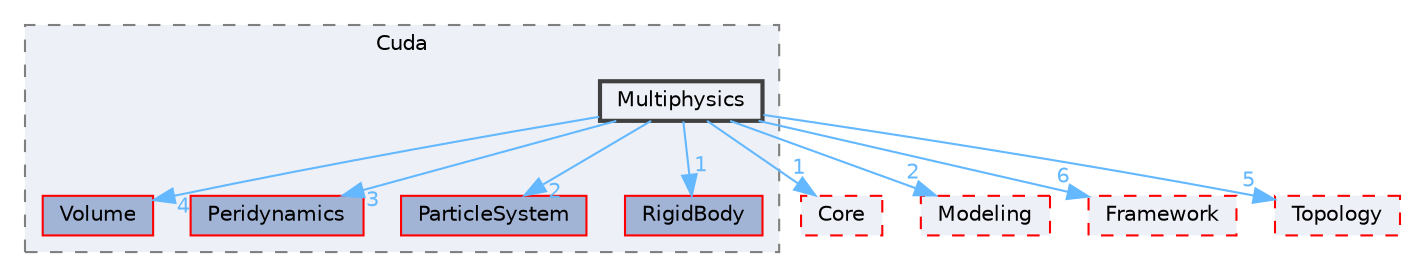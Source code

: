 digraph "D:/Peridyno/peridyno/src/Dynamics/Cuda/Multiphysics"
{
 // LATEX_PDF_SIZE
  bgcolor="transparent";
  edge [fontname=Helvetica,fontsize=10,labelfontname=Helvetica,labelfontsize=10];
  node [fontname=Helvetica,fontsize=10,shape=box,height=0.2,width=0.4];
  compound=true
  subgraph clusterdir_5b6078a30aa2f816f8ccd07bd3a8bd2d {
    graph [ bgcolor="#edf0f7", pencolor="grey50", label="Cuda", fontname=Helvetica,fontsize=10 style="filled,dashed", URL="dir_5b6078a30aa2f816f8ccd07bd3a8bd2d.html",tooltip=""]
  dir_01625feeab4c9893ca9dd3ab5c49c54f [label="Volume", fillcolor="#a2b4d6", color="red", style="filled", URL="dir_01625feeab4c9893ca9dd3ab5c49c54f.html",tooltip=""];
  dir_305303aa3cf349edf3bb3bf63e491719 [label="Peridynamics", fillcolor="#a2b4d6", color="red", style="filled", URL="dir_305303aa3cf349edf3bb3bf63e491719.html",tooltip=""];
  dir_5112e9c65d410148830e991585b68117 [label="ParticleSystem", fillcolor="#a2b4d6", color="red", style="filled", URL="dir_5112e9c65d410148830e991585b68117.html",tooltip=""];
  dir_b0683d05cd6290cc82bac308306ede2e [label="RigidBody", fillcolor="#a2b4d6", color="red", style="filled", URL="dir_b0683d05cd6290cc82bac308306ede2e.html",tooltip=""];
  dir_235d93b0c5cb7f41ec6776affb7909c2 [label="Multiphysics", fillcolor="#edf0f7", color="grey25", style="filled,bold", URL="dir_235d93b0c5cb7f41ec6776affb7909c2.html",tooltip=""];
  }
  dir_18ab09de471ddf4a6c726bf6f36eb1c9 [label="Core", fillcolor="#edf0f7", color="red", style="filled,dashed", URL="dir_18ab09de471ddf4a6c726bf6f36eb1c9.html",tooltip=""];
  dir_7098558150fb41b4059e7cec4fdfe2bf [label="Modeling", fillcolor="#edf0f7", color="red", style="filled,dashed", URL="dir_7098558150fb41b4059e7cec4fdfe2bf.html",tooltip=""];
  dir_72c161997c5186b0a4bbf39a44809cf4 [label="Framework", fillcolor="#edf0f7", color="red", style="filled,dashed", URL="dir_72c161997c5186b0a4bbf39a44809cf4.html",tooltip=""];
  dir_7ded34adb3e08c5a039f89f629ad7b33 [label="Topology", fillcolor="#edf0f7", color="red", style="filled,dashed", URL="dir_7ded34adb3e08c5a039f89f629ad7b33.html",tooltip=""];
  dir_235d93b0c5cb7f41ec6776affb7909c2->dir_01625feeab4c9893ca9dd3ab5c49c54f [headlabel="4", labeldistance=1.5 headhref="dir_000057_000088.html" href="dir_000057_000088.html" color="steelblue1" fontcolor="steelblue1"];
  dir_235d93b0c5cb7f41ec6776affb7909c2->dir_18ab09de471ddf4a6c726bf6f36eb1c9 [headlabel="1", labeldistance=1.5 headhref="dir_000057_000014.html" href="dir_000057_000014.html" color="steelblue1" fontcolor="steelblue1"];
  dir_235d93b0c5cb7f41ec6776affb7909c2->dir_305303aa3cf349edf3bb3bf63e491719 [headlabel="3", labeldistance=1.5 headhref="dir_000057_000064.html" href="dir_000057_000064.html" color="steelblue1" fontcolor="steelblue1"];
  dir_235d93b0c5cb7f41ec6776affb7909c2->dir_5112e9c65d410148830e991585b68117 [headlabel="2", labeldistance=1.5 headhref="dir_000057_000062.html" href="dir_000057_000062.html" color="steelblue1" fontcolor="steelblue1"];
  dir_235d93b0c5cb7f41ec6776affb7909c2->dir_7098558150fb41b4059e7cec4fdfe2bf [headlabel="2", labeldistance=1.5 headhref="dir_000057_000042.html" href="dir_000057_000042.html" color="steelblue1" fontcolor="steelblue1"];
  dir_235d93b0c5cb7f41ec6776affb7909c2->dir_72c161997c5186b0a4bbf39a44809cf4 [headlabel="6", labeldistance=1.5 headhref="dir_000057_000027.html" href="dir_000057_000027.html" color="steelblue1" fontcolor="steelblue1"];
  dir_235d93b0c5cb7f41ec6776affb7909c2->dir_7ded34adb3e08c5a039f89f629ad7b33 [headlabel="5", labeldistance=1.5 headhref="dir_000057_000081.html" href="dir_000057_000081.html" color="steelblue1" fontcolor="steelblue1"];
  dir_235d93b0c5cb7f41ec6776affb7909c2->dir_b0683d05cd6290cc82bac308306ede2e [headlabel="1", labeldistance=1.5 headhref="dir_000057_000074.html" href="dir_000057_000074.html" color="steelblue1" fontcolor="steelblue1"];
}
